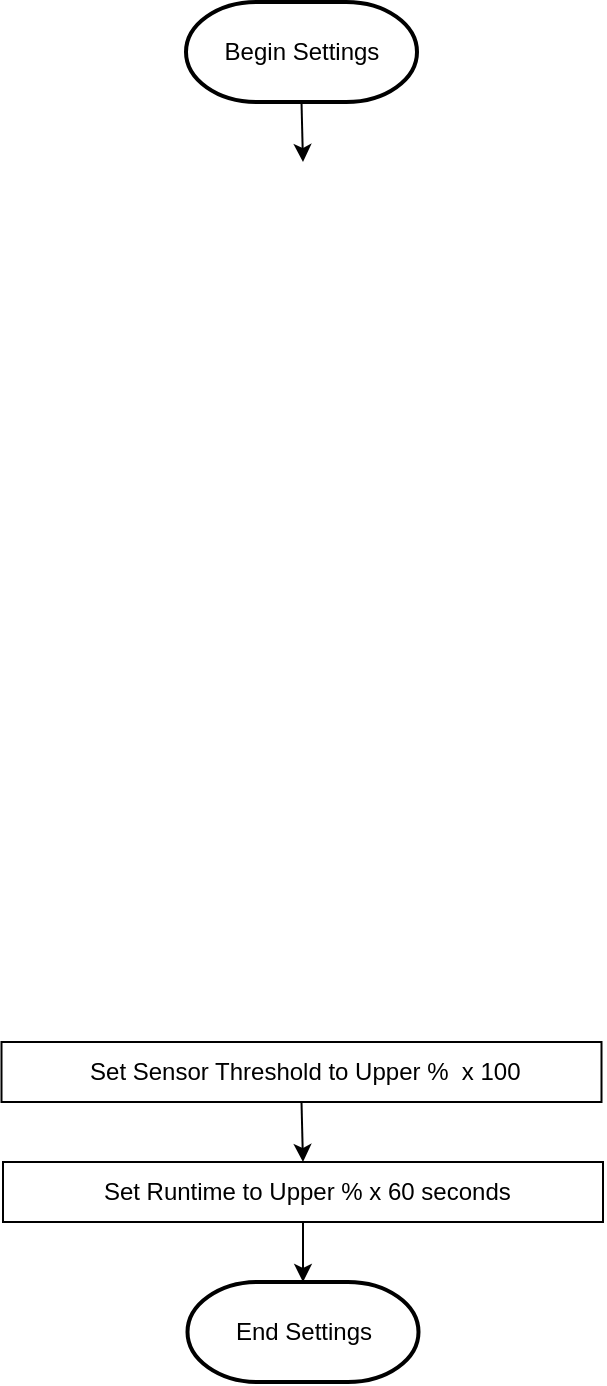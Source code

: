 <mxfile version="24.7.7">
  <diagram name="Page-1" id="j25ZCm1TXIqqxFwWsPrZ">
    <mxGraphModel dx="1194" dy="618" grid="1" gridSize="10" guides="1" tooltips="1" connect="1" arrows="1" fold="1" page="1" pageScale="1" pageWidth="850" pageHeight="1100" math="0" shadow="0">
      <root>
        <mxCell id="0" />
        <mxCell id="1" parent="0" />
        <mxCell id="ybaveV3DAyDXlLz-k_LM-1" value="Begin Settings" style="strokeWidth=2;html=1;shape=mxgraph.flowchart.terminator;whiteSpace=wrap;" parent="1" vertex="1">
          <mxGeometry x="367" y="90" width="115.5" height="50" as="geometry" />
        </mxCell>
        <mxCell id="ybaveV3DAyDXlLz-k_LM-2" value="End Settings" style="strokeWidth=2;html=1;shape=mxgraph.flowchart.terminator;whiteSpace=wrap;" parent="1" vertex="1">
          <mxGeometry x="367.75" y="730" width="115.5" height="50" as="geometry" />
        </mxCell>
        <mxCell id="ybaveV3DAyDXlLz-k_LM-26" value="" style="endArrow=classic;html=1;rounded=0;exitX=0.5;exitY=1;exitDx=0;exitDy=0;exitPerimeter=0;entryX=0.5;entryY=0;entryDx=0;entryDy=0;" parent="1" source="ybaveV3DAyDXlLz-k_LM-1" edge="1">
          <mxGeometry width="50" height="50" relative="1" as="geometry">
            <mxPoint x="395.5" y="410" as="sourcePoint" />
            <mxPoint x="425.5" y="170" as="targetPoint" />
          </mxGeometry>
        </mxCell>
        <mxCell id="ybaveV3DAyDXlLz-k_LM-29" value="&amp;nbsp;Set Sensor Threshold to Upper %&amp;nbsp; x 100" style="rounded=0;whiteSpace=wrap;html=1;" parent="1" vertex="1">
          <mxGeometry x="274.75" y="610" width="300" height="30" as="geometry" />
        </mxCell>
        <mxCell id="ybaveV3DAyDXlLz-k_LM-30" value="&amp;nbsp;Set Runtime to Upper % x 60 seconds" style="rounded=0;whiteSpace=wrap;html=1;" parent="1" vertex="1">
          <mxGeometry x="275.5" y="670" width="300" height="30" as="geometry" />
        </mxCell>
        <mxCell id="ybaveV3DAyDXlLz-k_LM-40" value="" style="endArrow=classic;html=1;rounded=0;exitX=0.5;exitY=1;exitDx=0;exitDy=0;entryX=0.5;entryY=0;entryDx=0;entryDy=0;" parent="1" source="ybaveV3DAyDXlLz-k_LM-29" target="ybaveV3DAyDXlLz-k_LM-30" edge="1">
          <mxGeometry width="50" height="50" relative="1" as="geometry">
            <mxPoint x="400" y="490" as="sourcePoint" />
            <mxPoint x="450" y="440" as="targetPoint" />
          </mxGeometry>
        </mxCell>
        <mxCell id="ybaveV3DAyDXlLz-k_LM-41" value="" style="endArrow=classic;html=1;rounded=0;exitX=0.5;exitY=1;exitDx=0;exitDy=0;entryX=0.5;entryY=0;entryDx=0;entryDy=0;entryPerimeter=0;" parent="1" source="ybaveV3DAyDXlLz-k_LM-30" target="ybaveV3DAyDXlLz-k_LM-2" edge="1">
          <mxGeometry width="50" height="50" relative="1" as="geometry">
            <mxPoint x="400" y="490" as="sourcePoint" />
            <mxPoint x="450" y="440" as="targetPoint" />
          </mxGeometry>
        </mxCell>
      </root>
    </mxGraphModel>
  </diagram>
</mxfile>
